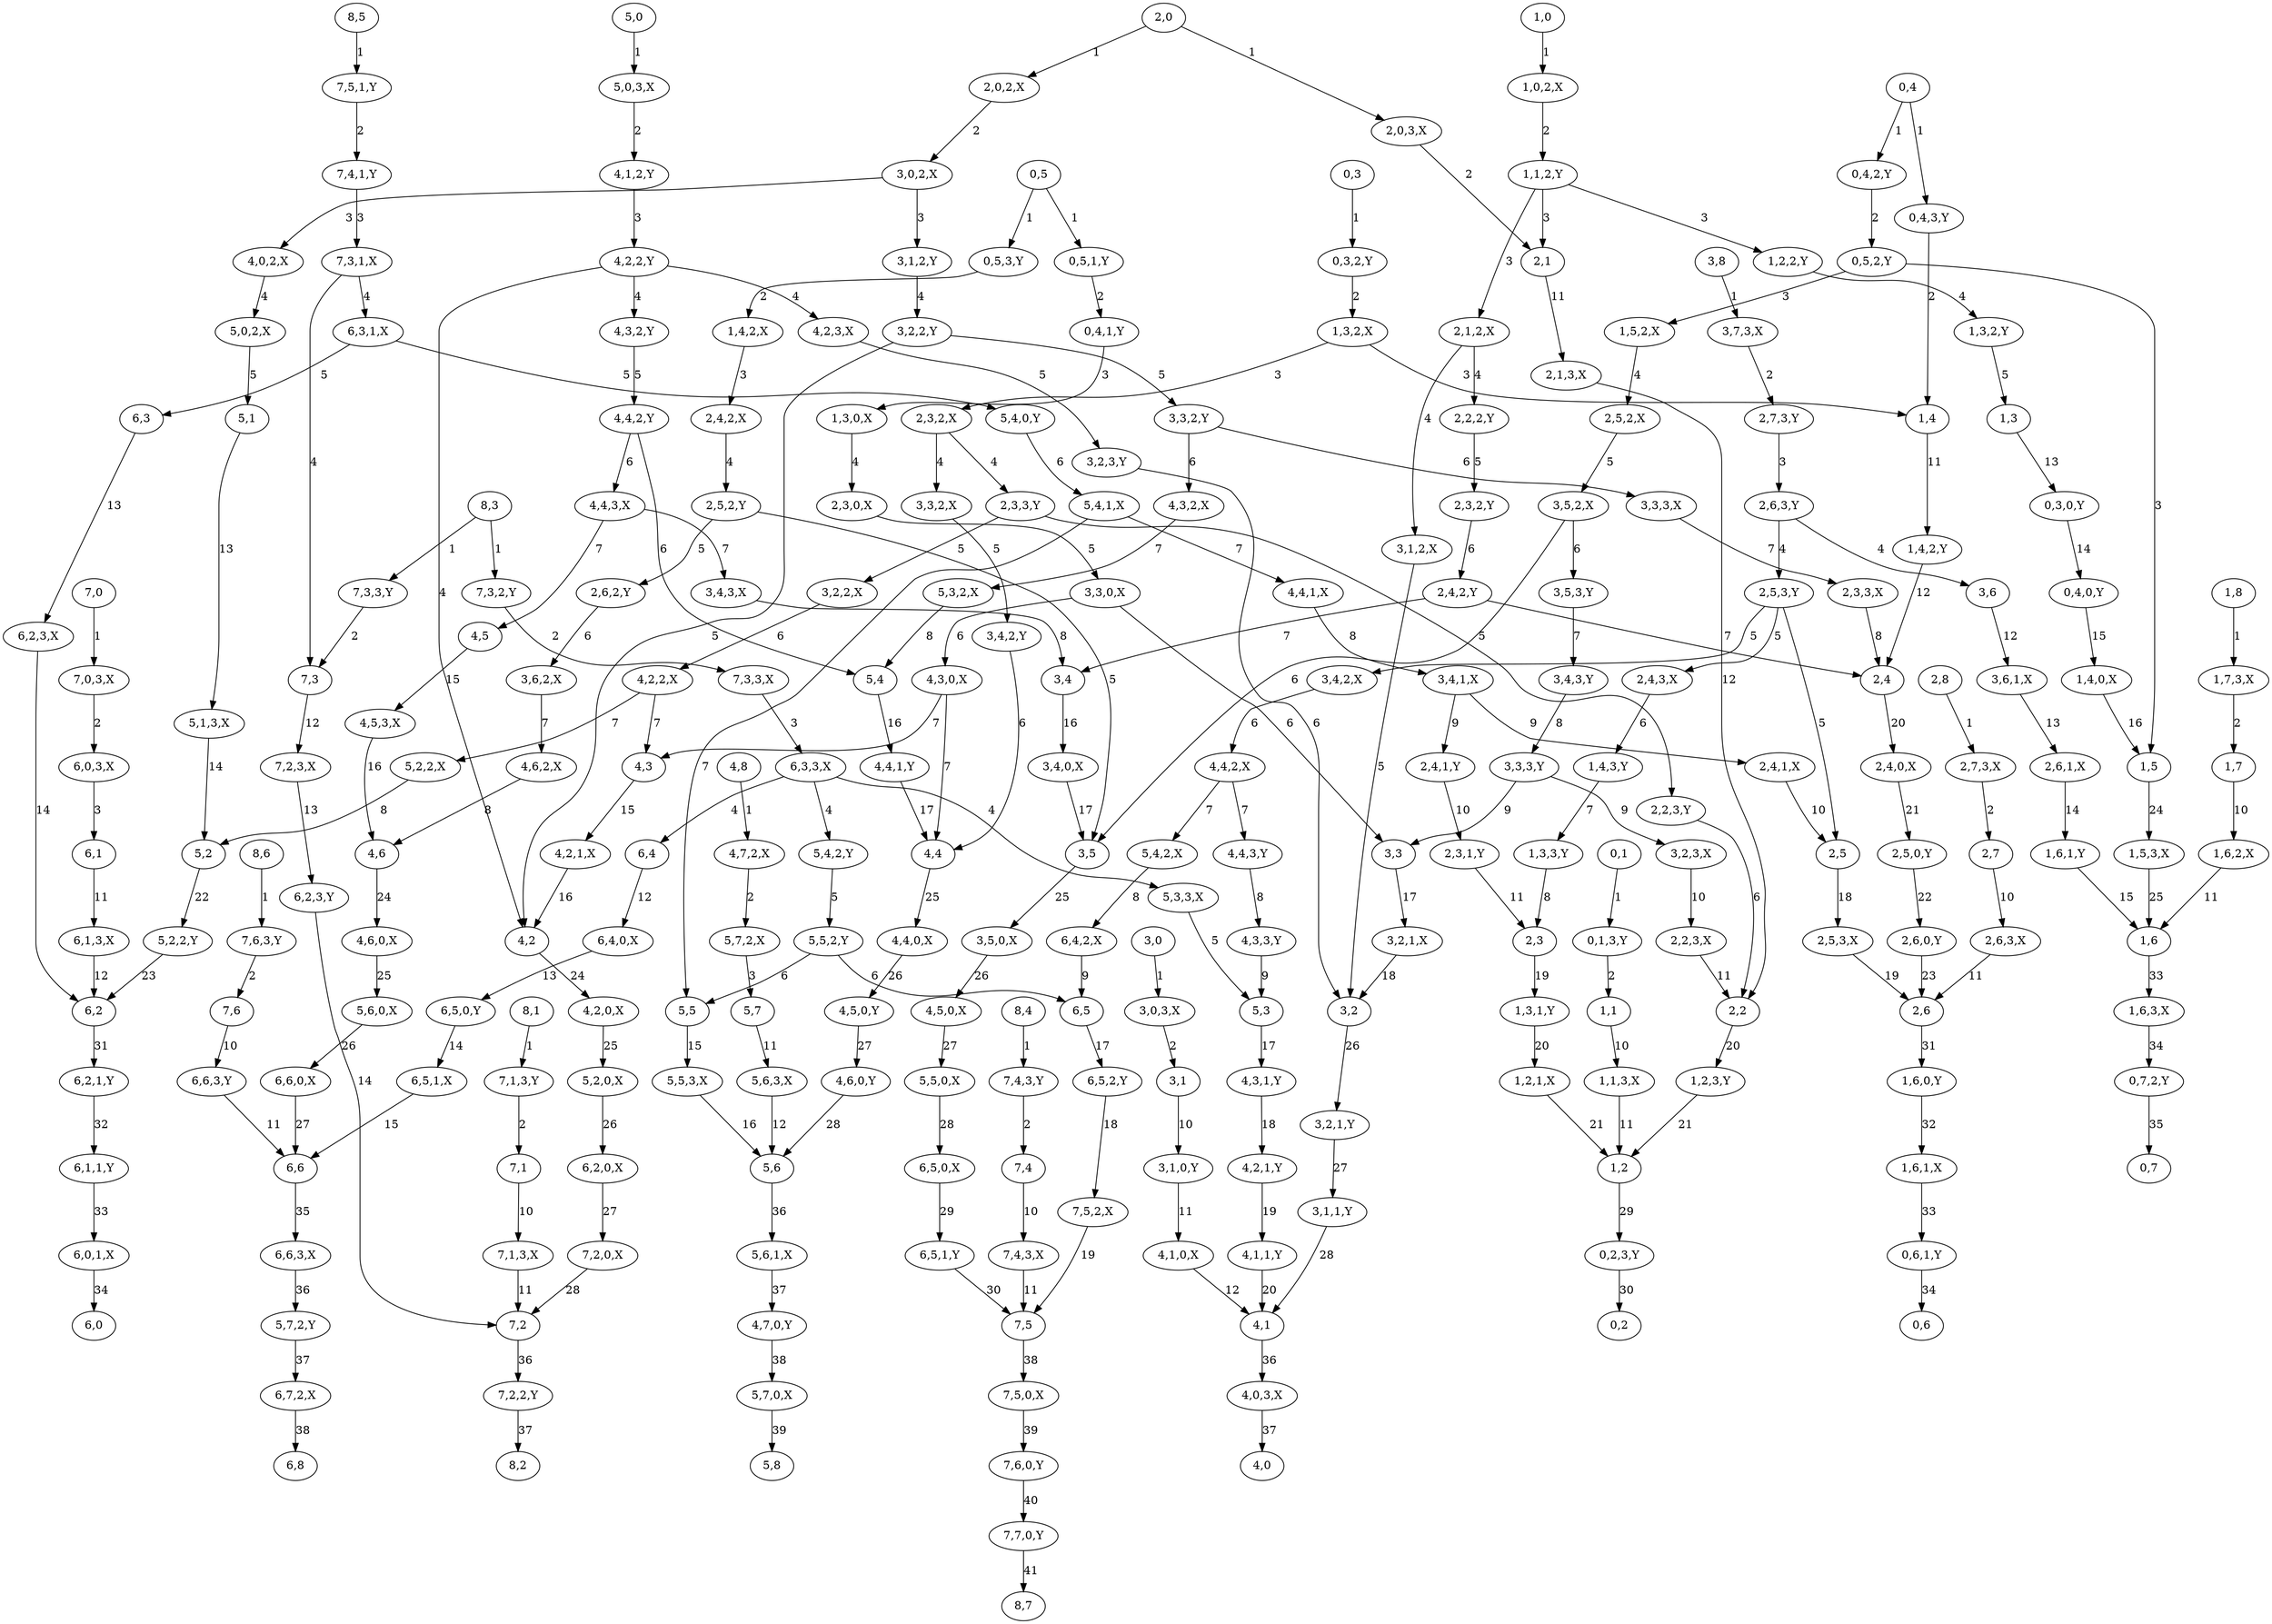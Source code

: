 digraph graphname {
"4,4,3,X" [nodetype=route];
"4,4,3,Y" [nodetype=route];
"5,5,0,X" [nodetype=route];
"3,6,2,X" [nodetype=route];
"1,8" [nodetype=logic];
"1,6" [nodetype=logic];
"1,7" [nodetype=logic];
"1,4" [nodetype=logic];
"1,5" [nodetype=logic];
"1,2" [nodetype=logic];
"1,3" [nodetype=logic];
"1,0" [nodetype=logic];
"1,1" [nodetype=logic];
"1,3,1,Y" [nodetype=route];
"2,5,2,X" [nodetype=route];
"3,3,0,X" [nodetype=route];
"1,4,3,Y" [nodetype=route];
"3,3" [nodetype=logic];
"4,2,3,X" [nodetype=route];
"5,8" [nodetype=logic];
"5,0,2,X" [nodetype=route];
"3,4" [nodetype=logic];
"3,5" [nodetype=logic];
"3,6" [nodetype=logic];
"5,1" [nodetype=logic];
"5,6" [nodetype=logic];
"5,7" [nodetype=logic];
"5,4" [nodetype=logic];
"6,2,1,Y" [nodetype=route];
"5,5,2,Y" [nodetype=route];
"3,3,3,X" [nodetype=route];
"3,3,3,Y" [nodetype=route];
"2,6,2,Y" [nodetype=route];
"4,5,0,X" [nodetype=route];
"6,5,1,Y" [nodetype=route];
"3,2,2,Y" [nodetype=route];
"3,0,2,X" [nodetype=route];
"4,5,0,Y" [nodetype=route];
"2,8" [nodetype=logic];
"7,2,2,Y" [nodetype=route];
"5,2,2,X" [nodetype=route];
"3,4,2,Y" [nodetype=route];
"7,3,2,Y" [nodetype=route];
"7,4,3,Y" [nodetype=route];
"7,4,3,X" [nodetype=route];
"7,0,3,X" [nodetype=route];
"0,1,3,Y" [nodetype=route];
"4,0,2,X" [nodetype=route];
"4,3,3,Y" [nodetype=route];
"3,0" [nodetype=logic];
"6,0,3,X" [nodetype=route];
"1,0,2,X" [nodetype=route];
"5,7,0,X" [nodetype=route];
"1,2,2,Y" [nodetype=route];
"6,0,1,X" [nodetype=route];
"1,6,0,Y" [nodetype=route];
"1,6,2,X" [nodetype=route];
"5,2" [nodetype=logic];
"2,2,3,X" [nodetype=route];
"8,3" [nodetype=logic];
"3,5,2,X" [nodetype=route];
"4,1,0,X" [nodetype=route];
"2,4,3,X" [nodetype=route];
"6,7,2,X" [nodetype=route];
"3,1,1,Y" [nodetype=route];
"0,4,2,Y" [nodetype=route];
"2,2,3,Y" [nodetype=route];
"6,2,3,Y" [nodetype=route];
"5,3,2,X" [nodetype=route];
"1,3,0,X" [nodetype=route];
"4,7,0,Y" [nodetype=route];
"5,2,2,Y" [nodetype=route];
"3,1,0,Y" [nodetype=route];
"6,8" [nodetype=logic];
"1,6,1,Y" [nodetype=route];
"1,6,1,X" [nodetype=route];
"0,5,1,Y" [nodetype=route];
"6,1" [nodetype=logic];
"6,0" [nodetype=logic];
"6,3" [nodetype=logic];
"6,2" [nodetype=logic];
"6,5" [nodetype=logic];
"0,6,1,Y" [nodetype=route];
"6,6" [nodetype=logic];
"5,6,0,X" [nodetype=route];
"7,6,3,Y" [nodetype=route];
"5,7,2,X" [nodetype=route];
"4,6,0,Y" [nodetype=route];
"4,6,0,X" [nodetype=route];
"2,6,1,X" [nodetype=route];
"4,4,2,Y" [nodetype=route];
"4,4,2,X" [nodetype=route];
"6,6,0,X" [nodetype=route];
"6,2,0,X" [nodetype=route];
"8,7" [nodetype=logic];
"8,6" [nodetype=logic];
"8,5" [nodetype=logic];
"8,4" [nodetype=logic];
"1,5,3,X" [nodetype=route];
"8,2" [nodetype=logic];
"8,1" [nodetype=logic];
"5,0,3,X" [nodetype=route];
"3,0,3,X" [nodetype=route];
"3,4,0,X" [nodetype=route];
"5,6,3,X" [nodetype=route];
"4,4,1,X" [nodetype=route];
"3,4,3,Y" [nodetype=route];
"3,4,3,X" [nodetype=route];
"4,0" [nodetype=logic];
"4,3,2,X" [nodetype=route];
"1,1,3,X" [nodetype=route];
"3,8" [nodetype=logic];
"3,6,1,X" [nodetype=route];
"3,5,0,X" [nodetype=route];
"7,6,0,Y" [nodetype=route];
"2,4,1,X" [nodetype=route];
"6,3,3,X" [nodetype=route];
"3,7,3,X" [nodetype=route];
"4,2,2,X" [nodetype=route];
"1,2,3,Y" [nodetype=route];
"0,3,2,Y" [nodetype=route];
"1,6,3,X" [nodetype=route];
"2,3,2,X" [nodetype=route];
"3,2,3,X" [nodetype=route];
"6,5,0,Y" [nodetype=route];
"6,5,2,Y" [nodetype=route];
"7,2,3,X" [nodetype=route];
"4,1,1,Y" [nodetype=route];
"5,3" [nodetype=logic];
"0,2,3,Y" [nodetype=route];
"5,1,3,X" [nodetype=route];
"5,0" [nodetype=logic];
"6,1,3,X" [nodetype=route];
"0,7" [nodetype=logic];
"0,6" [nodetype=logic];
"0,5" [nodetype=logic];
"0,4" [nodetype=logic];
"0,3" [nodetype=logic];
"0,2" [nodetype=logic];
"0,1" [nodetype=logic];
"3,3,2,Y" [nodetype=route];
"3,3,2,X" [nodetype=route];
"6,2,3,X" [nodetype=route];
"7,3" [nodetype=logic];
"3,1" [nodetype=logic];
"7,3,3,X" [nodetype=route];
"2,4,0,X" [nodetype=route];
"2,5" [nodetype=logic];
"2,4" [nodetype=logic];
"2,7" [nodetype=logic];
"2,6" [nodetype=logic];
"2,1" [nodetype=logic];
"2,0" [nodetype=logic];
"2,3" [nodetype=logic];
"2,2" [nodetype=logic];
"4,3" [nodetype=logic];
"4,2" [nodetype=logic];
"4,1" [nodetype=logic];
"4,4,1,Y" [nodetype=route];
"4,0,3,X" [nodetype=route];
"4,6" [nodetype=logic];
"4,5" [nodetype=logic];
"4,4" [nodetype=logic];
"4,8" [nodetype=logic];
"1,5,2,X" [nodetype=route];
"1,1,2,Y" [nodetype=route];
"2,3,1,Y" [nodetype=route];
"1,3,3,Y" [nodetype=route];
"2,6,0,Y" [nodetype=route];
"5,5" [nodetype=logic];
"6,3,1,X" [nodetype=route];
"2,0,3,X" [nodetype=route];
"0,4,1,Y" [nodetype=route];
"6,4,2,X" [nodetype=route];
"4,1,2,Y" [nodetype=route];
"1,3,2,Y" [nodetype=route];
"7,4,1,Y" [nodetype=route];
"2,2,2,Y" [nodetype=route];
"5,5,3,X" [nodetype=route];
"4,3,1,Y" [nodetype=route];
"2,4,1,Y" [nodetype=route];
"2,3,3,Y" [nodetype=route];
"2,3,3,X" [nodetype=route];
"5,4,0,Y" [nodetype=route];
"2,7,3,Y" [nodetype=route];
"2,7,3,X" [nodetype=route];
"3,5,3,Y" [nodetype=route];
"5,2,0,X" [nodetype=route];
"0,5,2,Y" [nodetype=route];
"2,4,2,Y" [nodetype=route];
"2,4,2,X" [nodetype=route];
"7,5,1,Y" [nodetype=route];
"2,1,2,X" [nodetype=route];
"3,4,1,X" [nodetype=route];
"7,1,3,X" [nodetype=route];
"7,1,3,Y" [nodetype=route];
"4,2,1,X" [nodetype=route];
"4,2,1,Y" [nodetype=route];
"2,5,3,Y" [nodetype=route];
"2,5,3,X" [nodetype=route];
"3,2,2,X" [nodetype=route];
"7,7,0,Y" [nodetype=route];
"3,2,1,X" [nodetype=route];
"3,2" [nodetype=logic];
"5,4,2,Y" [nodetype=route];
"2,6,3,X" [nodetype=route];
"2,6,3,Y" [nodetype=route];
"2,3,0,X" [nodetype=route];
"1,7,3,X" [nodetype=route];
"4,5,3,X" [nodetype=route];
"3,1,2,Y" [nodetype=route];
"0,7,2,Y" [nodetype=route];
"0,5,3,Y" [nodetype=route];
"6,4" [nodetype=logic];
"3,2,3,Y" [nodetype=route];
"7,5,2,X" [nodetype=route];
"6,1,1,Y" [nodetype=route];
"3,4,2,X" [nodetype=route];
"2,3,2,Y" [nodetype=route];
"7,0" [nodetype=logic];
"0,3,0,Y" [nodetype=route];
"7,2" [nodetype=logic];
"4,4,0,X" [nodetype=route];
"7,4" [nodetype=logic];
"7,5" [nodetype=logic];
"7,6" [nodetype=logic];
"7,3,3,Y" [nodetype=route];
"2,5,0,Y" [nodetype=route];
"6,5,1,X" [nodetype=route];
"3,1,2,X" [nodetype=route];
"5,7,2,Y" [nodetype=route];
"1,3,2,X" [nodetype=route];
"4,2,2,Y" [nodetype=route];
"7,3,1,X" [nodetype=route];
"0,4,3,Y" [nodetype=route];
"7,2,0,X" [nodetype=route];
"4,7,2,X" [nodetype=route];
"2,0,2,X" [nodetype=route];
"0,4,0,Y" [nodetype=route];
"4,3,2,Y" [nodetype=route];
"6,5,0,X" [nodetype=route];
"5,6,1,X" [nodetype=route];
"4,6,2,X" [nodetype=route];
"4,3,0,X" [nodetype=route];
"7,5,0,X" [nodetype=route];
"1,4,2,X" [nodetype=route];
"1,4,2,Y" [nodetype=route];
"1,4,0,X" [nodetype=route];
"6,4,0,X" [nodetype=route];
"6,6,3,X" [nodetype=route];
"6,6,3,Y" [nodetype=route];
"3,2,1,Y" [nodetype=route];
"5,4,1,X" [nodetype=route];
"4,2,0,X" [nodetype=route];
"1,2,1,X" [nodetype=route];
"2,5,2,Y" [nodetype=route];
"5,3,3,X" [nodetype=route];
"7,1" [nodetype=logic];
"5,4,2,X" [nodetype=route];
"2,1,3,X" [nodetype=route];
"4,4,3,X" -> "3,4,3,X"  [label=7];
"4,4,3,X" -> "4,5"  [label=7];
"4,4,3,Y" -> "4,3,3,Y"  [label=8];
"5,5,0,X" -> "6,5,0,X"  [label=28];
"3,6,2,X" -> "4,6,2,X"  [label=7];
"1,8" -> "1,7,3,X"  [label=1];
"1,6" -> "1,6,3,X"  [label=33];
"1,7" -> "1,6,2,X"  [label=10];
"1,4" -> "1,4,2,Y"  [label=11];
"1,5" -> "1,5,3,X"  [label=24];
"1,2" -> "0,2,3,Y"  [label=29];
"1,3" -> "0,3,0,Y"  [label=13];
"1,0" -> "1,0,2,X"  [label=1];
"1,1" -> "1,1,3,X"  [label=10];
"1,3,1,Y" -> "1,2,1,X"  [label=20];
"2,5,2,X" -> "3,5,2,X"  [label=5];
"3,3,0,X" -> "3,3"  [label=6];
"3,3,0,X" -> "4,3,0,X"  [label=6];
"1,4,3,Y" -> "1,3,3,Y"  [label=7];
"3,3" -> "3,2,1,X"  [label=17];
"4,2,3,X" -> "3,2,3,Y"  [label=5];
"5,0,2,X" -> "5,1"  [label=5];
"3,4" -> "3,4,0,X"  [label=16];
"3,5" -> "3,5,0,X"  [label=25];
"3,6" -> "3,6,1,X"  [label=12];
"5,1" -> "5,1,3,X"  [label=13];
"5,6" -> "5,6,1,X"  [label=36];
"5,7" -> "5,6,3,X"  [label=11];
"5,4" -> "4,4,1,Y"  [label=16];
"6,2,1,Y" -> "6,1,1,Y"  [label=32];
"5,5,2,Y" -> "6,5"  [label=6];
"5,5,2,Y" -> "5,5"  [label=6];
"3,3,3,X" -> "2,3,3,X"  [label=7];
"3,3,3,Y" -> "3,3"  [label=9];
"3,3,3,Y" -> "3,2,3,X"  [label=9];
"2,6,2,Y" -> "3,6,2,X"  [label=6];
"4,5,0,X" -> "5,5,0,X"  [label=27];
"6,5,1,Y" -> "7,5"  [label=30];
"3,2,2,Y" -> "4,2"  [label=5];
"3,2,2,Y" -> "3,3,2,Y"  [label=5];
"3,0,2,X" -> "4,0,2,X"  [label=3];
"3,0,2,X" -> "3,1,2,Y"  [label=3];
"4,5,0,Y" -> "4,6,0,Y"  [label=27];
"2,8" -> "2,7,3,X"  [label=1];
"7,2,2,Y" -> "8,2"  [label=37];
"5,2,2,X" -> "5,2"  [label=8];
"3,4,2,Y" -> "4,4"  [label=6];
"7,3,2,Y" -> "7,3,3,X"  [label=2];
"7,4,3,Y" -> "7,4"  [label=2];
"7,4,3,X" -> "7,5"  [label=11];
"7,0,3,X" -> "6,0,3,X"  [label=2];
"0,1,3,Y" -> "1,1"  [label=2];
"4,0,2,X" -> "5,0,2,X"  [label=4];
"4,3,3,Y" -> "5,3"  [label=9];
"3,0" -> "3,0,3,X"  [label=1];
"6,0,3,X" -> "6,1"  [label=3];
"1,0,2,X" -> "1,1,2,Y"  [label=2];
"5,7,0,X" -> "5,8"  [label=39];
"1,2,2,Y" -> "1,3,2,Y"  [label=4];
"6,0,1,X" -> "6,0"  [label=34];
"1,6,0,Y" -> "1,6,1,X"  [label=32];
"1,6,2,X" -> "1,6"  [label=11];
"5,2" -> "5,2,2,Y"  [label=22];
"2,2,3,X" -> "2,2"  [label=11];
"8,3" -> "7,3,3,Y"  [label=1];
"8,3" -> "7,3,2,Y"  [label=1];
"3,5,2,X" -> "3,5"  [label=6];
"3,5,2,X" -> "3,5,3,Y"  [label=6];
"4,1,0,X" -> "4,1"  [label=12];
"2,4,3,X" -> "1,4,3,Y"  [label=6];
"6,7,2,X" -> "6,8"  [label=38];
"3,1,1,Y" -> "4,1"  [label=28];
"0,4,2,Y" -> "0,5,2,Y"  [label=2];
"2,2,3,Y" -> "2,2"  [label=6];
"6,2,3,Y" -> "7,2"  [label=14];
"5,3,2,X" -> "5,4"  [label=8];
"1,3,0,X" -> "2,3,0,X"  [label=4];
"4,7,0,Y" -> "5,7,0,X"  [label=38];
"5,2,2,Y" -> "6,2"  [label=23];
"3,1,0,Y" -> "4,1,0,X"  [label=11];
"1,6,1,Y" -> "1,6"  [label=15];
"1,6,1,X" -> "0,6,1,Y"  [label=33];
"0,5,1,Y" -> "0,4,1,Y"  [label=2];
"6,1" -> "6,1,3,X"  [label=11];
"6,3" -> "6,2,3,X"  [label=13];
"6,2" -> "6,2,1,Y"  [label=31];
"6,5" -> "6,5,2,Y"  [label=17];
"0,6,1,Y" -> "0,6"  [label=34];
"6,6" -> "6,6,3,X"  [label=35];
"5,6,0,X" -> "6,6,0,X"  [label=26];
"7,6,3,Y" -> "7,6"  [label=2];
"5,7,2,X" -> "5,7"  [label=3];
"4,6,0,Y" -> "5,6"  [label=28];
"4,6,0,X" -> "5,6,0,X"  [label=25];
"2,6,1,X" -> "1,6,1,Y"  [label=14];
"4,4,2,Y" -> "4,4,3,X"  [label=6];
"4,4,2,Y" -> "5,4"  [label=6];
"4,4,2,X" -> "4,4,3,Y"  [label=7];
"4,4,2,X" -> "5,4,2,X"  [label=7];
"6,6,0,X" -> "6,6"  [label=27];
"6,2,0,X" -> "7,2,0,X"  [label=27];
"8,6" -> "7,6,3,Y"  [label=1];
"8,5" -> "7,5,1,Y"  [label=1];
"8,4" -> "7,4,3,Y"  [label=1];
"1,5,3,X" -> "1,6"  [label=25];
"8,1" -> "7,1,3,Y"  [label=1];
"5,0,3,X" -> "4,1,2,Y"  [label=2];
"3,0,3,X" -> "3,1"  [label=2];
"3,4,0,X" -> "3,5"  [label=17];
"5,6,3,X" -> "5,6"  [label=12];
"4,4,1,X" -> "3,4,1,X"  [label=8];
"3,4,3,Y" -> "3,3,3,Y"  [label=8];
"3,4,3,X" -> "3,4"  [label=8];
"4,3,2,X" -> "5,3,2,X"  [label=7];
"1,1,3,X" -> "1,2"  [label=11];
"3,8" -> "3,7,3,X"  [label=1];
"3,6,1,X" -> "2,6,1,X"  [label=13];
"3,5,0,X" -> "4,5,0,X"  [label=26];
"7,6,0,Y" -> "7,7,0,Y"  [label=40];
"2,4,1,X" -> "2,5"  [label=10];
"6,3,3,X" -> "6,4"  [label=4];
"6,3,3,X" -> "5,4,2,Y"  [label=4];
"6,3,3,X" -> "5,3,3,X"  [label=4];
"3,7,3,X" -> "2,7,3,Y"  [label=2];
"4,2,2,X" -> "4,3"  [label=7];
"4,2,2,X" -> "5,2,2,X"  [label=7];
"1,2,3,Y" -> "1,2"  [label=21];
"0,3,2,Y" -> "1,3,2,X"  [label=2];
"1,6,3,X" -> "0,7,2,Y"  [label=34];
"2,3,2,X" -> "3,3,2,X"  [label=4];
"2,3,2,X" -> "2,3,3,Y"  [label=4];
"3,2,3,X" -> "2,2,3,X"  [label=10];
"6,5,0,Y" -> "6,5,1,X"  [label=14];
"6,5,2,Y" -> "7,5,2,X"  [label=18];
"7,2,3,X" -> "6,2,3,Y"  [label=13];
"4,1,1,Y" -> "4,1"  [label=20];
"5,3" -> "4,3,1,Y"  [label=17];
"0,2,3,Y" -> "0,2"  [label=30];
"5,1,3,X" -> "5,2"  [label=14];
"5,0" -> "5,0,3,X"  [label=1];
"6,1,3,X" -> "6,2"  [label=12];
"0,5" -> "0,5,3,Y"  [label=1];
"0,5" -> "0,5,1,Y"  [label=1];
"0,4" -> "0,4,3,Y"  [label=1];
"0,4" -> "0,4,2,Y"  [label=1];
"0,3" -> "0,3,2,Y"  [label=1];
"0,1" -> "0,1,3,Y"  [label=1];
"3,3,2,Y" -> "3,3,3,X"  [label=6];
"3,3,2,Y" -> "4,3,2,X"  [label=6];
"3,3,2,X" -> "3,4,2,Y"  [label=5];
"6,2,3,X" -> "6,2"  [label=14];
"7,3" -> "7,2,3,X"  [label=12];
"3,1" -> "3,1,0,Y"  [label=10];
"7,3,3,X" -> "6,3,3,X"  [label=3];
"2,4,0,X" -> "2,5,0,Y"  [label=21];
"2,5" -> "2,5,3,X"  [label=18];
"2,4" -> "2,4,0,X"  [label=20];
"2,7" -> "2,6,3,X"  [label=10];
"2,6" -> "1,6,0,Y"  [label=31];
"2,1" -> "2,1,3,X"  [label=11];
"2,0" -> "2,0,3,X"  [label=1];
"2,0" -> "2,0,2,X"  [label=1];
"2,3" -> "1,3,1,Y"  [label=19];
"2,2" -> "1,2,3,Y"  [label=20];
"4,3" -> "4,2,1,X"  [label=15];
"4,2" -> "4,2,0,X"  [label=24];
"4,1" -> "4,0,3,X"  [label=36];
"4,4,1,Y" -> "4,4"  [label=17];
"4,0,3,X" -> "4,0"  [label=37];
"4,6" -> "4,6,0,X"  [label=24];
"4,5" -> "4,5,3,X"  [label=15];
"4,4" -> "4,4,0,X"  [label=25];
"4,8" -> "4,7,2,X"  [label=1];
"1,5,2,X" -> "2,5,2,X"  [label=4];
"1,1,2,Y" -> "2,1"  [label=3];
"1,1,2,Y" -> "2,1,2,X"  [label=3];
"1,1,2,Y" -> "1,2,2,Y"  [label=3];
"2,3,1,Y" -> "2,3"  [label=11];
"1,3,3,Y" -> "2,3"  [label=8];
"2,6,0,Y" -> "2,6"  [label=23];
"5,5" -> "5,5,3,X"  [label=15];
"6,3,1,X" -> "6,3"  [label=5];
"6,3,1,X" -> "5,4,0,Y"  [label=5];
"2,0,3,X" -> "2,1"  [label=2];
"0,4,1,Y" -> "1,3,0,X"  [label=3];
"6,4,2,X" -> "6,5"  [label=9];
"4,1,2,Y" -> "4,2,2,Y"  [label=3];
"1,3,2,Y" -> "1,3"  [label=5];
"7,4,1,Y" -> "7,3,1,X"  [label=3];
"2,2,2,Y" -> "2,3,2,Y"  [label=5];
"5,5,3,X" -> "5,6"  [label=16];
"4,3,1,Y" -> "4,2,1,Y"  [label=18];
"2,4,1,Y" -> "2,3,1,Y"  [label=10];
"2,3,3,Y" -> "3,2,2,X"  [label=5];
"2,3,3,Y" -> "2,2,3,Y"  [label=5];
"2,3,3,X" -> "2,4"  [label=8];
"5,4,0,Y" -> "5,4,1,X"  [label=6];
"2,7,3,Y" -> "2,6,3,Y"  [label=3];
"2,7,3,X" -> "2,7"  [label=2];
"3,5,3,Y" -> "3,4,3,Y"  [label=7];
"5,2,0,X" -> "6,2,0,X"  [label=26];
"0,5,2,Y" -> "1,5"  [label=3];
"0,5,2,Y" -> "1,5,2,X"  [label=3];
"2,4,2,Y" -> "3,4"  [label=7];
"2,4,2,Y" -> "2,4"  [label=7];
"2,4,2,X" -> "2,5,2,Y"  [label=4];
"7,5,1,Y" -> "7,4,1,Y"  [label=2];
"2,1,2,X" -> "3,1,2,X"  [label=4];
"2,1,2,X" -> "2,2,2,Y"  [label=4];
"3,4,1,X" -> "2,4,1,X"  [label=9];
"3,4,1,X" -> "2,4,1,Y"  [label=9];
"7,1,3,X" -> "7,2"  [label=11];
"7,1,3,Y" -> "7,1"  [label=2];
"4,2,1,X" -> "4,2"  [label=16];
"4,2,1,Y" -> "4,1,1,Y"  [label=19];
"2,5,3,Y" -> "2,5"  [label=5];
"2,5,3,Y" -> "2,4,3,X"  [label=5];
"2,5,3,Y" -> "3,4,2,X"  [label=5];
"2,5,3,X" -> "2,6"  [label=19];
"3,2,2,X" -> "4,2,2,X"  [label=6];
"7,7,0,Y" -> "8,7"  [label=41];
"3,2,1,X" -> "3,2"  [label=18];
"3,2" -> "3,2,1,Y"  [label=26];
"5,4,2,Y" -> "5,5,2,Y"  [label=5];
"2,6,3,X" -> "2,6"  [label=11];
"2,6,3,Y" -> "3,6"  [label=4];
"2,6,3,Y" -> "2,5,3,Y"  [label=4];
"2,3,0,X" -> "3,3,0,X"  [label=5];
"1,7,3,X" -> "1,7"  [label=2];
"4,5,3,X" -> "4,6"  [label=16];
"3,1,2,Y" -> "3,2,2,Y"  [label=4];
"0,7,2,Y" -> "0,7"  [label=35];
"0,5,3,Y" -> "1,4,2,X"  [label=2];
"6,4" -> "6,4,0,X"  [label=12];
"3,2,3,Y" -> "3,2"  [label=6];
"7,5,2,X" -> "7,5"  [label=19];
"6,1,1,Y" -> "6,0,1,X"  [label=33];
"3,4,2,X" -> "4,4,2,X"  [label=6];
"2,3,2,Y" -> "2,4,2,Y"  [label=6];
"7,0" -> "7,0,3,X"  [label=1];
"0,3,0,Y" -> "0,4,0,Y"  [label=14];
"7,2" -> "7,2,2,Y"  [label=36];
"4,4,0,X" -> "4,5,0,Y"  [label=26];
"7,4" -> "7,4,3,X"  [label=10];
"7,5" -> "7,5,0,X"  [label=38];
"7,6" -> "6,6,3,Y"  [label=10];
"7,3,3,Y" -> "7,3"  [label=2];
"2,5,0,Y" -> "2,6,0,Y"  [label=22];
"6,5,1,X" -> "6,6"  [label=15];
"3,1,2,X" -> "3,2"  [label=5];
"5,7,2,Y" -> "6,7,2,X"  [label=37];
"1,3,2,X" -> "1,4"  [label=3];
"1,3,2,X" -> "2,3,2,X"  [label=3];
"4,2,2,Y" -> "4,2"  [label=4];
"4,2,2,Y" -> "4,2,3,X"  [label=4];
"4,2,2,Y" -> "4,3,2,Y"  [label=4];
"7,3,1,X" -> "7,3"  [label=4];
"7,3,1,X" -> "6,3,1,X"  [label=4];
"0,4,3,Y" -> "1,4"  [label=2];
"7,2,0,X" -> "7,2"  [label=28];
"4,7,2,X" -> "5,7,2,X"  [label=2];
"2,0,2,X" -> "3,0,2,X"  [label=2];
"0,4,0,Y" -> "1,4,0,X"  [label=15];
"4,3,2,Y" -> "4,4,2,Y"  [label=5];
"6,5,0,X" -> "6,5,1,Y"  [label=29];
"5,6,1,X" -> "4,7,0,Y"  [label=37];
"4,6,2,X" -> "4,6"  [label=8];
"4,3,0,X" -> "4,3"  [label=7];
"4,3,0,X" -> "4,4"  [label=7];
"7,5,0,X" -> "7,6,0,Y"  [label=39];
"1,4,2,X" -> "2,4,2,X"  [label=3];
"1,4,2,Y" -> "2,4"  [label=12];
"1,4,0,X" -> "1,5"  [label=16];
"6,4,0,X" -> "6,5,0,Y"  [label=13];
"6,6,3,X" -> "5,7,2,Y"  [label=36];
"6,6,3,Y" -> "6,6"  [label=11];
"3,2,1,Y" -> "3,1,1,Y"  [label=27];
"5,4,1,X" -> "5,5"  [label=7];
"5,4,1,X" -> "4,4,1,X"  [label=7];
"4,2,0,X" -> "5,2,0,X"  [label=25];
"1,2,1,X" -> "1,2"  [label=21];
"2,5,2,Y" -> "3,5"  [label=5];
"2,5,2,Y" -> "2,6,2,Y"  [label=5];
"5,3,3,X" -> "5,3"  [label=5];
"7,1" -> "7,1,3,X"  [label=10];
"5,4,2,X" -> "6,4,2,X"  [label=8];
"2,1,3,X" -> "2,2"  [label=12];
}
